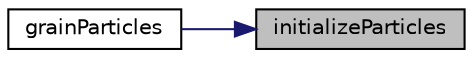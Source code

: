 digraph "initializeParticles"
{
 // LATEX_PDF_SIZE
  edge [fontname="Helvetica",fontsize="10",labelfontname="Helvetica",labelfontsize="10"];
  node [fontname="Helvetica",fontsize="10",shape=record];
  rankdir="RL";
  Node1 [label="initializeParticles",height=0.2,width=0.4,color="black", fillcolor="grey75", style="filled", fontcolor="black",tooltip="Insert new particles in position with specified shapes."];
  Node1 -> Node2 [dir="back",color="midnightblue",fontsize="10",style="solid",fontname="Helvetica"];
  Node2 [label="grainParticles",height=0.2,width=0.4,color="black", fillcolor="white", style="filled",URL="$classpFlow_1_1grainParticles.html#a6403186f8064b41bc2560fc7ea91418f",tooltip="construct from systemControl and property"];
}

